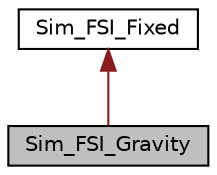digraph "Sim_FSI_Gravity"
{
  edge [fontname="Helvetica",fontsize="10",labelfontname="Helvetica",labelfontsize="10"];
  node [fontname="Helvetica",fontsize="10",shape=record];
  Node1 [label="Sim_FSI_Gravity",height=0.2,width=0.4,color="black", fillcolor="grey75", style="filled", fontcolor="black"];
  Node2 -> Node1 [dir="back",color="firebrick4",fontsize="10",style="solid"];
  Node2 [label="Sim_FSI_Fixed",height=0.2,width=0.4,color="black", fillcolor="white", style="filled",URL="$class_sim___f_s_i___fixed.html"];
}
